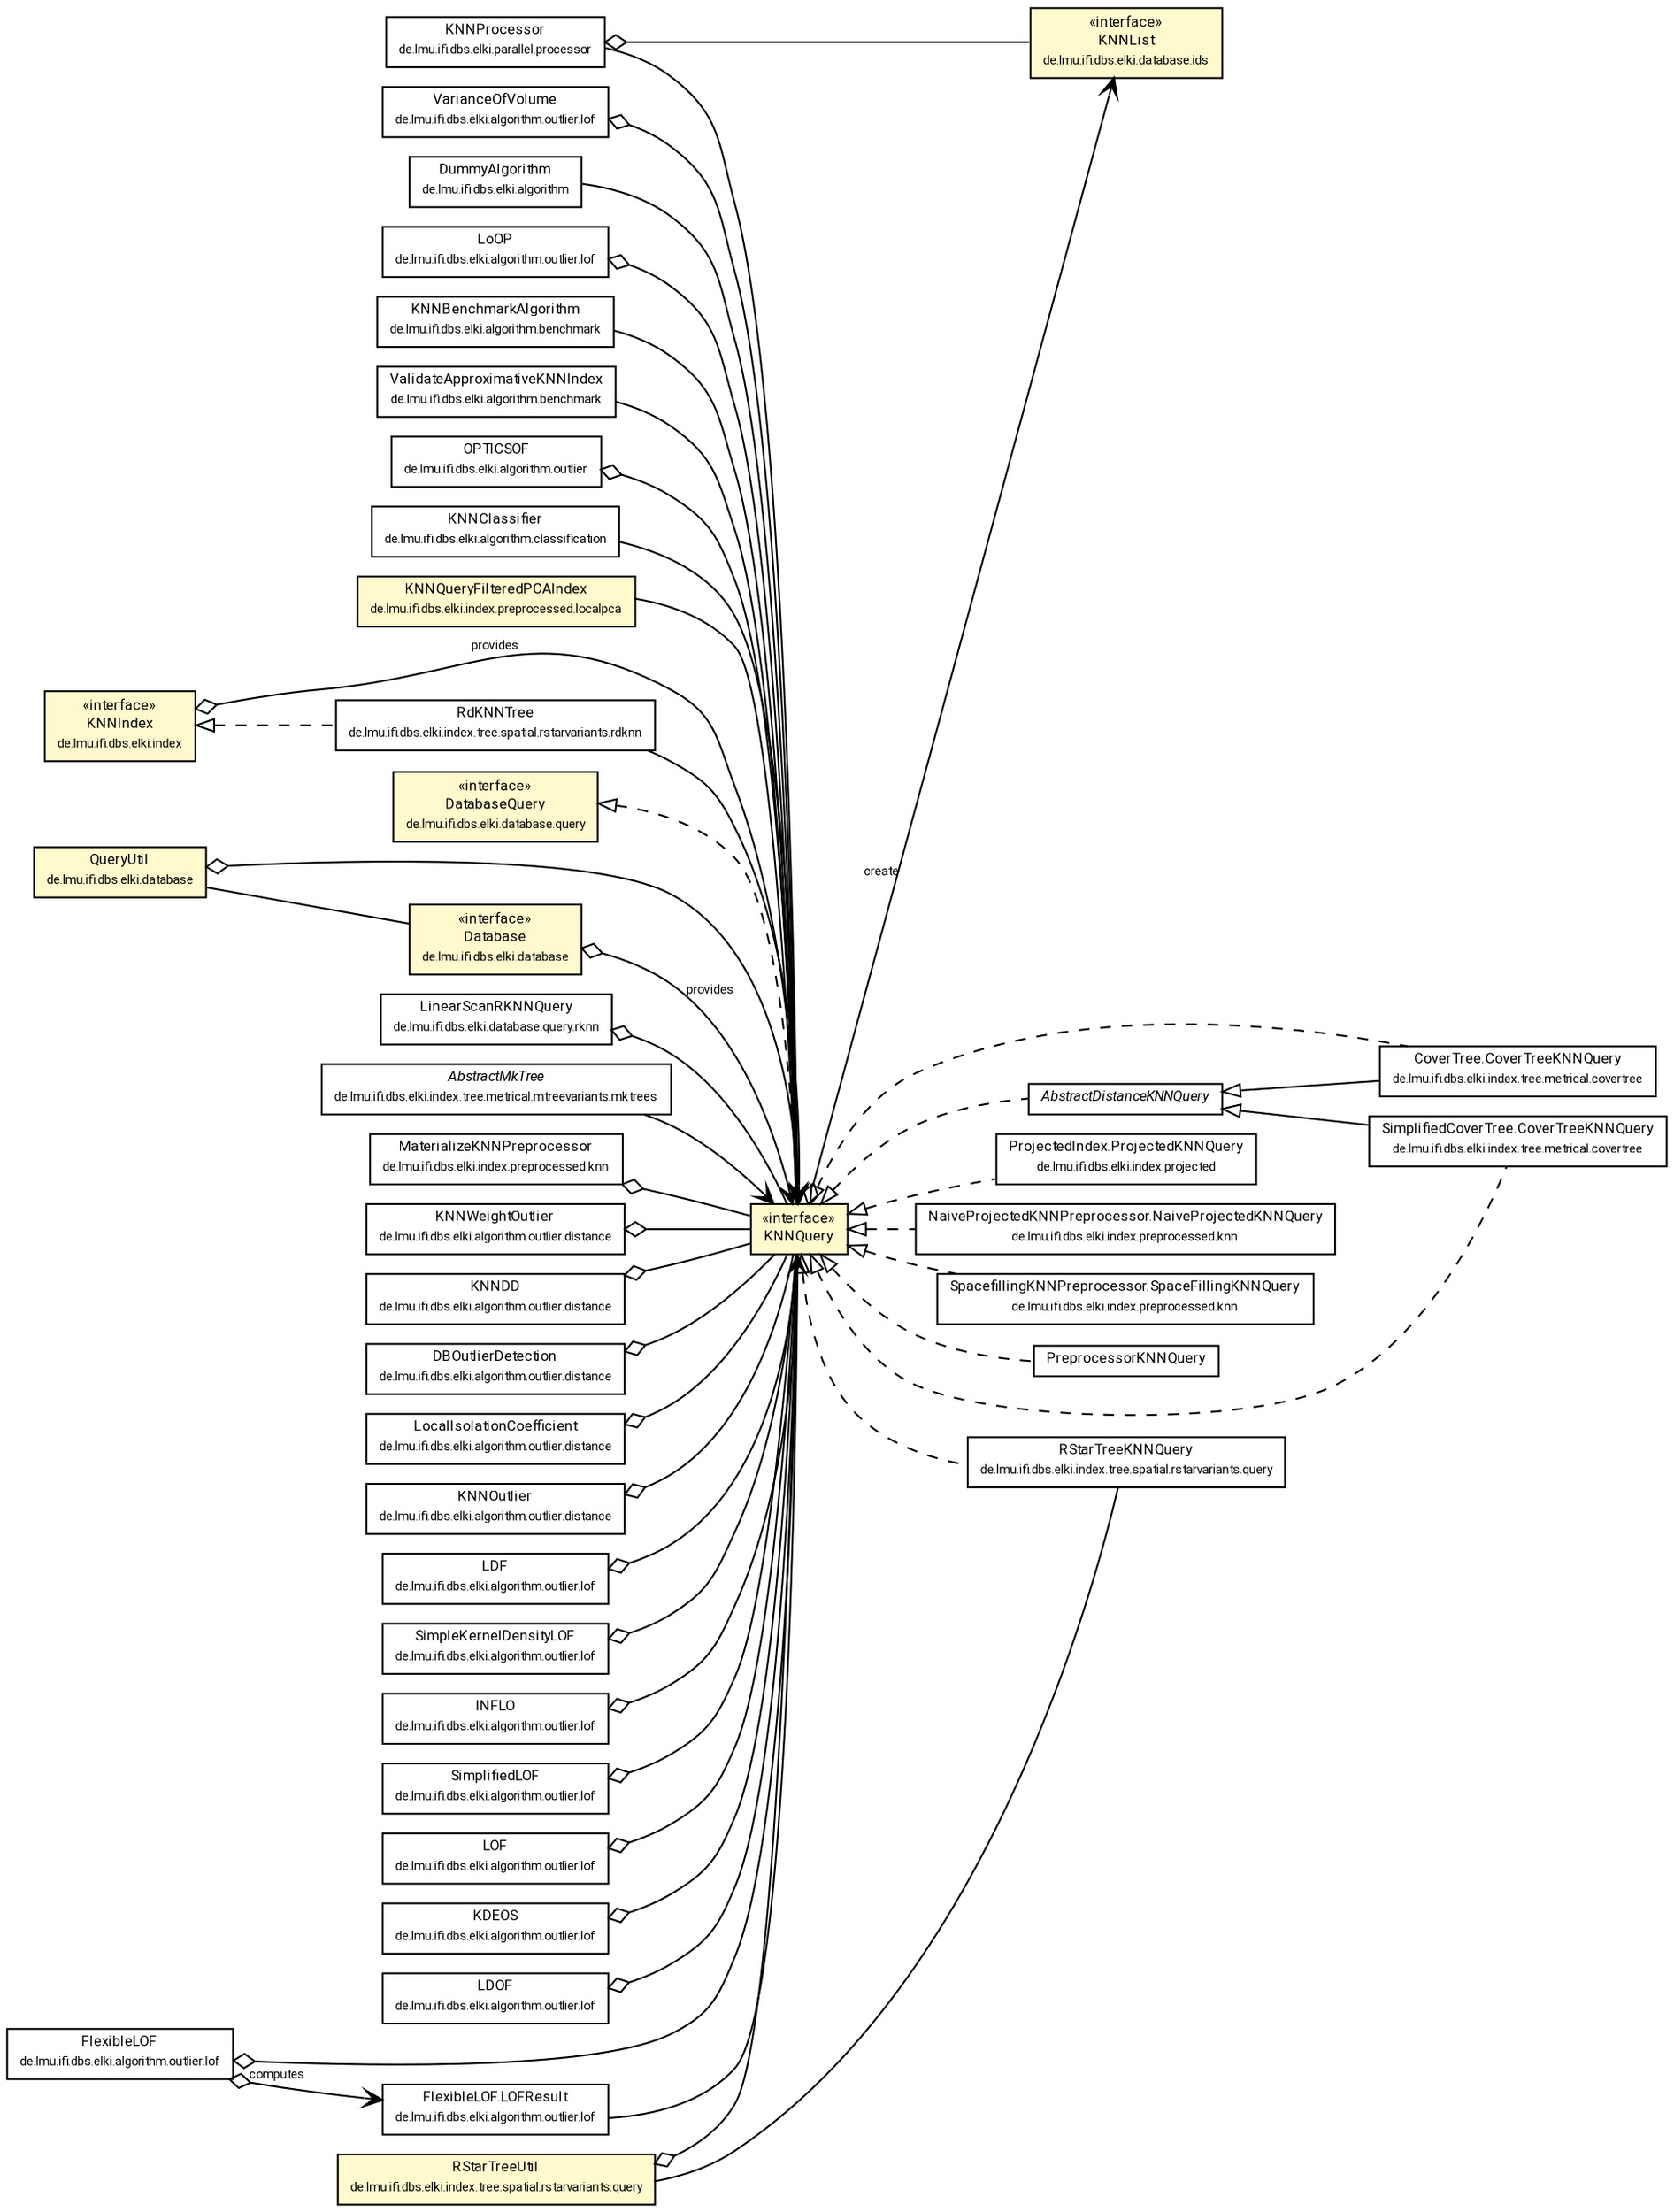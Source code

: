 #!/usr/local/bin/dot
#
# Class diagram 
# Generated by UMLGraph version R5_7_2-60-g0e99a6 (http://www.spinellis.gr/umlgraph/)
#

digraph G {
	graph [fontnames="svg"]
	edge [fontname="Roboto",fontsize=7,labelfontname="Roboto",labelfontsize=7,color="black"];
	node [fontname="Roboto",fontcolor="black",fontsize=8,shape=plaintext,margin=0,width=0,height=0];
	nodesep=0.15;
	ranksep=0.25;
	rankdir=LR;
	// de.lmu.ifi.dbs.elki.algorithm.DummyAlgorithm<O extends de.lmu.ifi.dbs.elki.data.NumberVector>
	c5908030 [label=<<table title="de.lmu.ifi.dbs.elki.algorithm.DummyAlgorithm" border="0" cellborder="1" cellspacing="0" cellpadding="2" href="../../../algorithm/DummyAlgorithm.html" target="_parent">
		<tr><td><table border="0" cellspacing="0" cellpadding="1">
		<tr><td align="center" balign="center"> <font face="Roboto">DummyAlgorithm</font> </td></tr>
		<tr><td align="center" balign="center"> <font face="Roboto" point-size="7.0">de.lmu.ifi.dbs.elki.algorithm</font> </td></tr>
		</table></td></tr>
		</table>>, URL="../../../algorithm/DummyAlgorithm.html"];
	// de.lmu.ifi.dbs.elki.algorithm.benchmark.KNNBenchmarkAlgorithm<O>
	c5908033 [label=<<table title="de.lmu.ifi.dbs.elki.algorithm.benchmark.KNNBenchmarkAlgorithm" border="0" cellborder="1" cellspacing="0" cellpadding="2" href="../../../algorithm/benchmark/KNNBenchmarkAlgorithm.html" target="_parent">
		<tr><td><table border="0" cellspacing="0" cellpadding="1">
		<tr><td align="center" balign="center"> <font face="Roboto">KNNBenchmarkAlgorithm</font> </td></tr>
		<tr><td align="center" balign="center"> <font face="Roboto" point-size="7.0">de.lmu.ifi.dbs.elki.algorithm.benchmark</font> </td></tr>
		</table></td></tr>
		</table>>, URL="../../../algorithm/benchmark/KNNBenchmarkAlgorithm.html"];
	// de.lmu.ifi.dbs.elki.algorithm.benchmark.ValidateApproximativeKNNIndex<O>
	c5908035 [label=<<table title="de.lmu.ifi.dbs.elki.algorithm.benchmark.ValidateApproximativeKNNIndex" border="0" cellborder="1" cellspacing="0" cellpadding="2" href="../../../algorithm/benchmark/ValidateApproximativeKNNIndex.html" target="_parent">
		<tr><td><table border="0" cellspacing="0" cellpadding="1">
		<tr><td align="center" balign="center"> <font face="Roboto">ValidateApproximativeKNNIndex</font> </td></tr>
		<tr><td align="center" balign="center"> <font face="Roboto" point-size="7.0">de.lmu.ifi.dbs.elki.algorithm.benchmark</font> </td></tr>
		</table></td></tr>
		</table>>, URL="../../../algorithm/benchmark/ValidateApproximativeKNNIndex.html"];
	// de.lmu.ifi.dbs.elki.algorithm.outlier.OPTICSOF<O>
	c5908052 [label=<<table title="de.lmu.ifi.dbs.elki.algorithm.outlier.OPTICSOF" border="0" cellborder="1" cellspacing="0" cellpadding="2" href="../../../algorithm/outlier/OPTICSOF.html" target="_parent">
		<tr><td><table border="0" cellspacing="0" cellpadding="1">
		<tr><td align="center" balign="center"> <font face="Roboto">OPTICSOF</font> </td></tr>
		<tr><td align="center" balign="center"> <font face="Roboto" point-size="7.0">de.lmu.ifi.dbs.elki.algorithm.outlier</font> </td></tr>
		</table></td></tr>
		</table>>, URL="../../../algorithm/outlier/OPTICSOF.html"];
	// de.lmu.ifi.dbs.elki.algorithm.classification.KNNClassifier<O>
	c5908409 [label=<<table title="de.lmu.ifi.dbs.elki.algorithm.classification.KNNClassifier" border="0" cellborder="1" cellspacing="0" cellpadding="2" href="../../../algorithm/classification/KNNClassifier.html" target="_parent">
		<tr><td><table border="0" cellspacing="0" cellpadding="1">
		<tr><td align="center" balign="center"> <font face="Roboto">KNNClassifier</font> </td></tr>
		<tr><td align="center" balign="center"> <font face="Roboto" point-size="7.0">de.lmu.ifi.dbs.elki.algorithm.classification</font> </td></tr>
		</table></td></tr>
		</table>>, URL="../../../algorithm/classification/KNNClassifier.html"];
	// de.lmu.ifi.dbs.elki.index.preprocessed.localpca.KNNQueryFilteredPCAIndex<NV extends de.lmu.ifi.dbs.elki.data.NumberVector>
	c5908418 [label=<<table title="de.lmu.ifi.dbs.elki.index.preprocessed.localpca.KNNQueryFilteredPCAIndex" border="0" cellborder="1" cellspacing="0" cellpadding="2" bgcolor="LemonChiffon" href="../../../index/preprocessed/localpca/KNNQueryFilteredPCAIndex.html" target="_parent">
		<tr><td><table border="0" cellspacing="0" cellpadding="1">
		<tr><td align="center" balign="center"> <font face="Roboto">KNNQueryFilteredPCAIndex</font> </td></tr>
		<tr><td align="center" balign="center"> <font face="Roboto" point-size="7.0">de.lmu.ifi.dbs.elki.index.preprocessed.localpca</font> </td></tr>
		</table></td></tr>
		</table>>, URL="../../../index/preprocessed/localpca/KNNQueryFilteredPCAIndex.html"];
	// de.lmu.ifi.dbs.elki.index.KNNIndex<O>
	c5909009 [label=<<table title="de.lmu.ifi.dbs.elki.index.KNNIndex" border="0" cellborder="1" cellspacing="0" cellpadding="2" bgcolor="LemonChiffon" href="../../../index/KNNIndex.html" target="_parent">
		<tr><td><table border="0" cellspacing="0" cellpadding="1">
		<tr><td align="center" balign="center"> &#171;interface&#187; </td></tr>
		<tr><td align="center" balign="center"> <font face="Roboto">KNNIndex</font> </td></tr>
		<tr><td align="center" balign="center"> <font face="Roboto" point-size="7.0">de.lmu.ifi.dbs.elki.index</font> </td></tr>
		</table></td></tr>
		</table>>, URL="../../../index/KNNIndex.html"];
	// de.lmu.ifi.dbs.elki.database.query.knn.KNNQuery<O>
	c5909038 [label=<<table title="de.lmu.ifi.dbs.elki.database.query.knn.KNNQuery" border="0" cellborder="1" cellspacing="0" cellpadding="2" bgcolor="lemonChiffon" href="KNNQuery.html" target="_parent">
		<tr><td><table border="0" cellspacing="0" cellpadding="1">
		<tr><td align="center" balign="center"> &#171;interface&#187; </td></tr>
		<tr><td align="center" balign="center"> <font face="Roboto">KNNQuery</font> </td></tr>
		</table></td></tr>
		</table>>, URL="KNNQuery.html"];
	// de.lmu.ifi.dbs.elki.database.query.DatabaseQuery
	c5909039 [label=<<table title="de.lmu.ifi.dbs.elki.database.query.DatabaseQuery" border="0" cellborder="1" cellspacing="0" cellpadding="2" bgcolor="LemonChiffon" href="../DatabaseQuery.html" target="_parent">
		<tr><td><table border="0" cellspacing="0" cellpadding="1">
		<tr><td align="center" balign="center"> &#171;interface&#187; </td></tr>
		<tr><td align="center" balign="center"> <font face="Roboto">DatabaseQuery</font> </td></tr>
		<tr><td align="center" balign="center"> <font face="Roboto" point-size="7.0">de.lmu.ifi.dbs.elki.database.query</font> </td></tr>
		</table></td></tr>
		</table>>, URL="../DatabaseQuery.html"];
	// de.lmu.ifi.dbs.elki.database.Database
	c5909053 [label=<<table title="de.lmu.ifi.dbs.elki.database.Database" border="0" cellborder="1" cellspacing="0" cellpadding="2" bgcolor="LemonChiffon" href="../../Database.html" target="_parent">
		<tr><td><table border="0" cellspacing="0" cellpadding="1">
		<tr><td align="center" balign="center"> &#171;interface&#187; </td></tr>
		<tr><td align="center" balign="center"> <font face="Roboto">Database</font> </td></tr>
		<tr><td align="center" balign="center"> <font face="Roboto" point-size="7.0">de.lmu.ifi.dbs.elki.database</font> </td></tr>
		</table></td></tr>
		</table>>, URL="../../Database.html"];
	// de.lmu.ifi.dbs.elki.database.ids.KNNList
	c5909217 [label=<<table title="de.lmu.ifi.dbs.elki.database.ids.KNNList" border="0" cellborder="1" cellspacing="0" cellpadding="2" bgcolor="LemonChiffon" href="../../ids/KNNList.html" target="_parent">
		<tr><td><table border="0" cellspacing="0" cellpadding="1">
		<tr><td align="center" balign="center"> &#171;interface&#187; </td></tr>
		<tr><td align="center" balign="center"> <font face="Roboto">KNNList</font> </td></tr>
		<tr><td align="center" balign="center"> <font face="Roboto" point-size="7.0">de.lmu.ifi.dbs.elki.database.ids</font> </td></tr>
		</table></td></tr>
		</table>>, URL="../../ids/KNNList.html"];
	// de.lmu.ifi.dbs.elki.parallel.processor.KNNProcessor<O>
	c5909823 [label=<<table title="de.lmu.ifi.dbs.elki.parallel.processor.KNNProcessor" border="0" cellborder="1" cellspacing="0" cellpadding="2" href="../../../parallel/processor/KNNProcessor.html" target="_parent">
		<tr><td><table border="0" cellspacing="0" cellpadding="1">
		<tr><td align="center" balign="center"> <font face="Roboto">KNNProcessor</font> </td></tr>
		<tr><td align="center" balign="center"> <font face="Roboto" point-size="7.0">de.lmu.ifi.dbs.elki.parallel.processor</font> </td></tr>
		</table></td></tr>
		</table>>, URL="../../../parallel/processor/KNNProcessor.html"];
	// de.lmu.ifi.dbs.elki.database.query.knn.AbstractDistanceKNNQuery<O>
	c5910107 [label=<<table title="de.lmu.ifi.dbs.elki.database.query.knn.AbstractDistanceKNNQuery" border="0" cellborder="1" cellspacing="0" cellpadding="2" href="AbstractDistanceKNNQuery.html" target="_parent">
		<tr><td><table border="0" cellspacing="0" cellpadding="1">
		<tr><td align="center" balign="center"> <font face="Roboto"><i>AbstractDistanceKNNQuery</i></font> </td></tr>
		</table></td></tr>
		</table>>, URL="AbstractDistanceKNNQuery.html"];
	// de.lmu.ifi.dbs.elki.database.query.rknn.LinearScanRKNNQuery<O>
	c5910116 [label=<<table title="de.lmu.ifi.dbs.elki.database.query.rknn.LinearScanRKNNQuery" border="0" cellborder="1" cellspacing="0" cellpadding="2" href="../rknn/LinearScanRKNNQuery.html" target="_parent">
		<tr><td><table border="0" cellspacing="0" cellpadding="1">
		<tr><td align="center" balign="center"> <font face="Roboto">LinearScanRKNNQuery</font> </td></tr>
		<tr><td align="center" balign="center"> <font face="Roboto" point-size="7.0">de.lmu.ifi.dbs.elki.database.query.rknn</font> </td></tr>
		</table></td></tr>
		</table>>, URL="../rknn/LinearScanRKNNQuery.html"];
	// de.lmu.ifi.dbs.elki.database.QueryUtil
	c5910131 [label=<<table title="de.lmu.ifi.dbs.elki.database.QueryUtil" border="0" cellborder="1" cellspacing="0" cellpadding="2" bgcolor="LemonChiffon" href="../../QueryUtil.html" target="_parent">
		<tr><td><table border="0" cellspacing="0" cellpadding="1">
		<tr><td align="center" balign="center"> <font face="Roboto">QueryUtil</font> </td></tr>
		<tr><td align="center" balign="center"> <font face="Roboto" point-size="7.0">de.lmu.ifi.dbs.elki.database</font> </td></tr>
		</table></td></tr>
		</table>>, URL="../../QueryUtil.html"];
	// de.lmu.ifi.dbs.elki.index.projected.ProjectedIndex<O, I>.ProjectedKNNQuery
	c5910230 [label=<<table title="de.lmu.ifi.dbs.elki.index.projected.ProjectedIndex.ProjectedKNNQuery" border="0" cellborder="1" cellspacing="0" cellpadding="2" href="../../../index/projected/ProjectedIndex.ProjectedKNNQuery.html" target="_parent">
		<tr><td><table border="0" cellspacing="0" cellpadding="1">
		<tr><td align="center" balign="center"> <font face="Roboto">ProjectedIndex.ProjectedKNNQuery</font> </td></tr>
		<tr><td align="center" balign="center"> <font face="Roboto" point-size="7.0">de.lmu.ifi.dbs.elki.index.projected</font> </td></tr>
		</table></td></tr>
		</table>>, URL="../../../index/projected/ProjectedIndex.ProjectedKNNQuery.html"];
	// de.lmu.ifi.dbs.elki.index.tree.metrical.mtreevariants.mktrees.AbstractMkTree<O, N extends de.lmu.ifi.dbs.elki.index.tree.metrical.mtreevariants.AbstractMTreeNode<O, N, E>, E extends de.lmu.ifi.dbs.elki.index.tree.metrical.mtreevariants.MTreeEntry, S extends de.lmu.ifi.dbs.elki.index.tree.metrical.mtreevariants.MTreeSettings<O, N, E>>
	c5910308 [label=<<table title="de.lmu.ifi.dbs.elki.index.tree.metrical.mtreevariants.mktrees.AbstractMkTree" border="0" cellborder="1" cellspacing="0" cellpadding="2" href="../../../index/tree/metrical/mtreevariants/mktrees/AbstractMkTree.html" target="_parent">
		<tr><td><table border="0" cellspacing="0" cellpadding="1">
		<tr><td align="center" balign="center"> <font face="Roboto"><i>AbstractMkTree</i></font> </td></tr>
		<tr><td align="center" balign="center"> <font face="Roboto" point-size="7.0">de.lmu.ifi.dbs.elki.index.tree.metrical.mtreevariants.mktrees</font> </td></tr>
		</table></td></tr>
		</table>>, URL="../../../index/tree/metrical/mtreevariants/mktrees/AbstractMkTree.html"];
	// de.lmu.ifi.dbs.elki.index.preprocessed.knn.NaiveProjectedKNNPreprocessor<O extends de.lmu.ifi.dbs.elki.data.NumberVector>.NaiveProjectedKNNQuery
	c5910369 [label=<<table title="de.lmu.ifi.dbs.elki.index.preprocessed.knn.NaiveProjectedKNNPreprocessor.NaiveProjectedKNNQuery" border="0" cellborder="1" cellspacing="0" cellpadding="2" href="../../../index/preprocessed/knn/NaiveProjectedKNNPreprocessor.NaiveProjectedKNNQuery.html" target="_parent">
		<tr><td><table border="0" cellspacing="0" cellpadding="1">
		<tr><td align="center" balign="center"> <font face="Roboto">NaiveProjectedKNNPreprocessor.NaiveProjectedKNNQuery</font> </td></tr>
		<tr><td align="center" balign="center"> <font face="Roboto" point-size="7.0">de.lmu.ifi.dbs.elki.index.preprocessed.knn</font> </td></tr>
		</table></td></tr>
		</table>>, URL="../../../index/preprocessed/knn/NaiveProjectedKNNPreprocessor.NaiveProjectedKNNQuery.html"];
	// de.lmu.ifi.dbs.elki.index.preprocessed.knn.MaterializeKNNPreprocessor<O>
	c5910375 [label=<<table title="de.lmu.ifi.dbs.elki.index.preprocessed.knn.MaterializeKNNPreprocessor" border="0" cellborder="1" cellspacing="0" cellpadding="2" href="../../../index/preprocessed/knn/MaterializeKNNPreprocessor.html" target="_parent">
		<tr><td><table border="0" cellspacing="0" cellpadding="1">
		<tr><td align="center" balign="center"> <font face="Roboto">MaterializeKNNPreprocessor</font> </td></tr>
		<tr><td align="center" balign="center"> <font face="Roboto" point-size="7.0">de.lmu.ifi.dbs.elki.index.preprocessed.knn</font> </td></tr>
		</table></td></tr>
		</table>>, URL="../../../index/preprocessed/knn/MaterializeKNNPreprocessor.html"];
	// de.lmu.ifi.dbs.elki.index.preprocessed.knn.SpacefillingKNNPreprocessor<O extends de.lmu.ifi.dbs.elki.data.NumberVector>.SpaceFillingKNNQuery
	c5910388 [label=<<table title="de.lmu.ifi.dbs.elki.index.preprocessed.knn.SpacefillingKNNPreprocessor.SpaceFillingKNNQuery" border="0" cellborder="1" cellspacing="0" cellpadding="2" href="../../../index/preprocessed/knn/SpacefillingKNNPreprocessor.SpaceFillingKNNQuery.html" target="_parent">
		<tr><td><table border="0" cellspacing="0" cellpadding="1">
		<tr><td align="center" balign="center"> <font face="Roboto">SpacefillingKNNPreprocessor.SpaceFillingKNNQuery</font> </td></tr>
		<tr><td align="center" balign="center"> <font face="Roboto" point-size="7.0">de.lmu.ifi.dbs.elki.index.preprocessed.knn</font> </td></tr>
		</table></td></tr>
		</table>>, URL="../../../index/preprocessed/knn/SpacefillingKNNPreprocessor.SpaceFillingKNNQuery.html"];
	// de.lmu.ifi.dbs.elki.database.query.knn.PreprocessorKNNQuery<O>
	c5910411 [label=<<table title="de.lmu.ifi.dbs.elki.database.query.knn.PreprocessorKNNQuery" border="0" cellborder="1" cellspacing="0" cellpadding="2" href="PreprocessorKNNQuery.html" target="_parent">
		<tr><td><table border="0" cellspacing="0" cellpadding="1">
		<tr><td align="center" balign="center"> <font face="Roboto">PreprocessorKNNQuery</font> </td></tr>
		</table></td></tr>
		</table>>, URL="PreprocessorKNNQuery.html"];
	// de.lmu.ifi.dbs.elki.index.tree.spatial.rstarvariants.query.RStarTreeUtil
	c5910421 [label=<<table title="de.lmu.ifi.dbs.elki.index.tree.spatial.rstarvariants.query.RStarTreeUtil" border="0" cellborder="1" cellspacing="0" cellpadding="2" bgcolor="LemonChiffon" href="../../../index/tree/spatial/rstarvariants/query/RStarTreeUtil.html" target="_parent">
		<tr><td><table border="0" cellspacing="0" cellpadding="1">
		<tr><td align="center" balign="center"> <font face="Roboto">RStarTreeUtil</font> </td></tr>
		<tr><td align="center" balign="center"> <font face="Roboto" point-size="7.0">de.lmu.ifi.dbs.elki.index.tree.spatial.rstarvariants.query</font> </td></tr>
		</table></td></tr>
		</table>>, URL="../../../index/tree/spatial/rstarvariants/query/RStarTreeUtil.html"];
	// de.lmu.ifi.dbs.elki.index.tree.spatial.rstarvariants.query.RStarTreeKNNQuery<O extends de.lmu.ifi.dbs.elki.data.spatial.SpatialComparable>
	c5910422 [label=<<table title="de.lmu.ifi.dbs.elki.index.tree.spatial.rstarvariants.query.RStarTreeKNNQuery" border="0" cellborder="1" cellspacing="0" cellpadding="2" href="../../../index/tree/spatial/rstarvariants/query/RStarTreeKNNQuery.html" target="_parent">
		<tr><td><table border="0" cellspacing="0" cellpadding="1">
		<tr><td align="center" balign="center"> <font face="Roboto">RStarTreeKNNQuery</font> </td></tr>
		<tr><td align="center" balign="center"> <font face="Roboto" point-size="7.0">de.lmu.ifi.dbs.elki.index.tree.spatial.rstarvariants.query</font> </td></tr>
		</table></td></tr>
		</table>>, URL="../../../index/tree/spatial/rstarvariants/query/RStarTreeKNNQuery.html"];
	// de.lmu.ifi.dbs.elki.index.tree.spatial.rstarvariants.rdknn.RdKNNTree<O extends de.lmu.ifi.dbs.elki.data.NumberVector>
	c5910443 [label=<<table title="de.lmu.ifi.dbs.elki.index.tree.spatial.rstarvariants.rdknn.RdKNNTree" border="0" cellborder="1" cellspacing="0" cellpadding="2" href="../../../index/tree/spatial/rstarvariants/rdknn/RdKNNTree.html" target="_parent">
		<tr><td><table border="0" cellspacing="0" cellpadding="1">
		<tr><td align="center" balign="center"> <font face="Roboto">RdKNNTree</font> </td></tr>
		<tr><td align="center" balign="center"> <font face="Roboto" point-size="7.0">de.lmu.ifi.dbs.elki.index.tree.spatial.rstarvariants.rdknn</font> </td></tr>
		</table></td></tr>
		</table>>, URL="../../../index/tree/spatial/rstarvariants/rdknn/RdKNNTree.html"];
	// de.lmu.ifi.dbs.elki.index.tree.metrical.covertree.CoverTree<O>.CoverTreeKNNQuery
	c5910545 [label=<<table title="de.lmu.ifi.dbs.elki.index.tree.metrical.covertree.CoverTree.CoverTreeKNNQuery" border="0" cellborder="1" cellspacing="0" cellpadding="2" href="../../../index/tree/metrical/covertree/CoverTree.CoverTreeKNNQuery.html" target="_parent">
		<tr><td><table border="0" cellspacing="0" cellpadding="1">
		<tr><td align="center" balign="center"> <font face="Roboto">CoverTree.CoverTreeKNNQuery</font> </td></tr>
		<tr><td align="center" balign="center"> <font face="Roboto" point-size="7.0">de.lmu.ifi.dbs.elki.index.tree.metrical.covertree</font> </td></tr>
		</table></td></tr>
		</table>>, URL="../../../index/tree/metrical/covertree/CoverTree.CoverTreeKNNQuery.html"];
	// de.lmu.ifi.dbs.elki.index.tree.metrical.covertree.SimplifiedCoverTree<O>.CoverTreeKNNQuery
	c5910551 [label=<<table title="de.lmu.ifi.dbs.elki.index.tree.metrical.covertree.SimplifiedCoverTree.CoverTreeKNNQuery" border="0" cellborder="1" cellspacing="0" cellpadding="2" href="../../../index/tree/metrical/covertree/SimplifiedCoverTree.CoverTreeKNNQuery.html" target="_parent">
		<tr><td><table border="0" cellspacing="0" cellpadding="1">
		<tr><td align="center" balign="center"> <font face="Roboto">SimplifiedCoverTree.CoverTreeKNNQuery</font> </td></tr>
		<tr><td align="center" balign="center"> <font face="Roboto" point-size="7.0">de.lmu.ifi.dbs.elki.index.tree.metrical.covertree</font> </td></tr>
		</table></td></tr>
		</table>>, URL="../../../index/tree/metrical/covertree/SimplifiedCoverTree.CoverTreeKNNQuery.html"];
	// de.lmu.ifi.dbs.elki.algorithm.outlier.distance.KNNWeightOutlier<O>
	c5910892 [label=<<table title="de.lmu.ifi.dbs.elki.algorithm.outlier.distance.KNNWeightOutlier" border="0" cellborder="1" cellspacing="0" cellpadding="2" href="../../../algorithm/outlier/distance/KNNWeightOutlier.html" target="_parent">
		<tr><td><table border="0" cellspacing="0" cellpadding="1">
		<tr><td align="center" balign="center"> <font face="Roboto">KNNWeightOutlier</font> </td></tr>
		<tr><td align="center" balign="center"> <font face="Roboto" point-size="7.0">de.lmu.ifi.dbs.elki.algorithm.outlier.distance</font> </td></tr>
		</table></td></tr>
		</table>>, URL="../../../algorithm/outlier/distance/KNNWeightOutlier.html"];
	// de.lmu.ifi.dbs.elki.algorithm.outlier.distance.KNNDD<O>
	c5910906 [label=<<table title="de.lmu.ifi.dbs.elki.algorithm.outlier.distance.KNNDD" border="0" cellborder="1" cellspacing="0" cellpadding="2" href="../../../algorithm/outlier/distance/KNNDD.html" target="_parent">
		<tr><td><table border="0" cellspacing="0" cellpadding="1">
		<tr><td align="center" balign="center"> <font face="Roboto">KNNDD</font> </td></tr>
		<tr><td align="center" balign="center"> <font face="Roboto" point-size="7.0">de.lmu.ifi.dbs.elki.algorithm.outlier.distance</font> </td></tr>
		</table></td></tr>
		</table>>, URL="../../../algorithm/outlier/distance/KNNDD.html"];
	// de.lmu.ifi.dbs.elki.algorithm.outlier.distance.DBOutlierDetection<O>
	c5910908 [label=<<table title="de.lmu.ifi.dbs.elki.algorithm.outlier.distance.DBOutlierDetection" border="0" cellborder="1" cellspacing="0" cellpadding="2" href="../../../algorithm/outlier/distance/DBOutlierDetection.html" target="_parent">
		<tr><td><table border="0" cellspacing="0" cellpadding="1">
		<tr><td align="center" balign="center"> <font face="Roboto">DBOutlierDetection</font> </td></tr>
		<tr><td align="center" balign="center"> <font face="Roboto" point-size="7.0">de.lmu.ifi.dbs.elki.algorithm.outlier.distance</font> </td></tr>
		</table></td></tr>
		</table>>, URL="../../../algorithm/outlier/distance/DBOutlierDetection.html"];
	// de.lmu.ifi.dbs.elki.algorithm.outlier.distance.LocalIsolationCoefficient<O>
	c5910910 [label=<<table title="de.lmu.ifi.dbs.elki.algorithm.outlier.distance.LocalIsolationCoefficient" border="0" cellborder="1" cellspacing="0" cellpadding="2" href="../../../algorithm/outlier/distance/LocalIsolationCoefficient.html" target="_parent">
		<tr><td><table border="0" cellspacing="0" cellpadding="1">
		<tr><td align="center" balign="center"> <font face="Roboto">LocalIsolationCoefficient</font> </td></tr>
		<tr><td align="center" balign="center"> <font face="Roboto" point-size="7.0">de.lmu.ifi.dbs.elki.algorithm.outlier.distance</font> </td></tr>
		</table></td></tr>
		</table>>, URL="../../../algorithm/outlier/distance/LocalIsolationCoefficient.html"];
	// de.lmu.ifi.dbs.elki.algorithm.outlier.distance.KNNOutlier<O>
	c5910916 [label=<<table title="de.lmu.ifi.dbs.elki.algorithm.outlier.distance.KNNOutlier" border="0" cellborder="1" cellspacing="0" cellpadding="2" href="../../../algorithm/outlier/distance/KNNOutlier.html" target="_parent">
		<tr><td><table border="0" cellspacing="0" cellpadding="1">
		<tr><td align="center" balign="center"> <font face="Roboto">KNNOutlier</font> </td></tr>
		<tr><td align="center" balign="center"> <font face="Roboto" point-size="7.0">de.lmu.ifi.dbs.elki.algorithm.outlier.distance</font> </td></tr>
		</table></td></tr>
		</table>>, URL="../../../algorithm/outlier/distance/KNNOutlier.html"];
	// de.lmu.ifi.dbs.elki.algorithm.outlier.lof.LDF<O extends de.lmu.ifi.dbs.elki.data.NumberVector>
	c5910954 [label=<<table title="de.lmu.ifi.dbs.elki.algorithm.outlier.lof.LDF" border="0" cellborder="1" cellspacing="0" cellpadding="2" href="../../../algorithm/outlier/lof/LDF.html" target="_parent">
		<tr><td><table border="0" cellspacing="0" cellpadding="1">
		<tr><td align="center" balign="center"> <font face="Roboto">LDF</font> </td></tr>
		<tr><td align="center" balign="center"> <font face="Roboto" point-size="7.0">de.lmu.ifi.dbs.elki.algorithm.outlier.lof</font> </td></tr>
		</table></td></tr>
		</table>>, URL="../../../algorithm/outlier/lof/LDF.html"];
	// de.lmu.ifi.dbs.elki.algorithm.outlier.lof.SimpleKernelDensityLOF<O extends de.lmu.ifi.dbs.elki.data.NumberVector>
	c5910956 [label=<<table title="de.lmu.ifi.dbs.elki.algorithm.outlier.lof.SimpleKernelDensityLOF" border="0" cellborder="1" cellspacing="0" cellpadding="2" href="../../../algorithm/outlier/lof/SimpleKernelDensityLOF.html" target="_parent">
		<tr><td><table border="0" cellspacing="0" cellpadding="1">
		<tr><td align="center" balign="center"> <font face="Roboto">SimpleKernelDensityLOF</font> </td></tr>
		<tr><td align="center" balign="center"> <font face="Roboto" point-size="7.0">de.lmu.ifi.dbs.elki.algorithm.outlier.lof</font> </td></tr>
		</table></td></tr>
		</table>>, URL="../../../algorithm/outlier/lof/SimpleKernelDensityLOF.html"];
	// de.lmu.ifi.dbs.elki.algorithm.outlier.lof.INFLO<O>
	c5910958 [label=<<table title="de.lmu.ifi.dbs.elki.algorithm.outlier.lof.INFLO" border="0" cellborder="1" cellspacing="0" cellpadding="2" href="../../../algorithm/outlier/lof/INFLO.html" target="_parent">
		<tr><td><table border="0" cellspacing="0" cellpadding="1">
		<tr><td align="center" balign="center"> <font face="Roboto">INFLO</font> </td></tr>
		<tr><td align="center" balign="center"> <font face="Roboto" point-size="7.0">de.lmu.ifi.dbs.elki.algorithm.outlier.lof</font> </td></tr>
		</table></td></tr>
		</table>>, URL="../../../algorithm/outlier/lof/INFLO.html"];
	// de.lmu.ifi.dbs.elki.algorithm.outlier.lof.SimplifiedLOF<O>
	c5910973 [label=<<table title="de.lmu.ifi.dbs.elki.algorithm.outlier.lof.SimplifiedLOF" border="0" cellborder="1" cellspacing="0" cellpadding="2" href="../../../algorithm/outlier/lof/SimplifiedLOF.html" target="_parent">
		<tr><td><table border="0" cellspacing="0" cellpadding="1">
		<tr><td align="center" balign="center"> <font face="Roboto">SimplifiedLOF</font> </td></tr>
		<tr><td align="center" balign="center"> <font face="Roboto" point-size="7.0">de.lmu.ifi.dbs.elki.algorithm.outlier.lof</font> </td></tr>
		</table></td></tr>
		</table>>, URL="../../../algorithm/outlier/lof/SimplifiedLOF.html"];
	// de.lmu.ifi.dbs.elki.algorithm.outlier.lof.LOF<O>
	c5910975 [label=<<table title="de.lmu.ifi.dbs.elki.algorithm.outlier.lof.LOF" border="0" cellborder="1" cellspacing="0" cellpadding="2" href="../../../algorithm/outlier/lof/LOF.html" target="_parent">
		<tr><td><table border="0" cellspacing="0" cellpadding="1">
		<tr><td align="center" balign="center"> <font face="Roboto">LOF</font> </td></tr>
		<tr><td align="center" balign="center"> <font face="Roboto" point-size="7.0">de.lmu.ifi.dbs.elki.algorithm.outlier.lof</font> </td></tr>
		</table></td></tr>
		</table>>, URL="../../../algorithm/outlier/lof/LOF.html"];
	// de.lmu.ifi.dbs.elki.algorithm.outlier.lof.KDEOS<O>
	c5910977 [label=<<table title="de.lmu.ifi.dbs.elki.algorithm.outlier.lof.KDEOS" border="0" cellborder="1" cellspacing="0" cellpadding="2" href="../../../algorithm/outlier/lof/KDEOS.html" target="_parent">
		<tr><td><table border="0" cellspacing="0" cellpadding="1">
		<tr><td align="center" balign="center"> <font face="Roboto">KDEOS</font> </td></tr>
		<tr><td align="center" balign="center"> <font face="Roboto" point-size="7.0">de.lmu.ifi.dbs.elki.algorithm.outlier.lof</font> </td></tr>
		</table></td></tr>
		</table>>, URL="../../../algorithm/outlier/lof/KDEOS.html"];
	// de.lmu.ifi.dbs.elki.algorithm.outlier.lof.LDOF<O>
	c5910981 [label=<<table title="de.lmu.ifi.dbs.elki.algorithm.outlier.lof.LDOF" border="0" cellborder="1" cellspacing="0" cellpadding="2" href="../../../algorithm/outlier/lof/LDOF.html" target="_parent">
		<tr><td><table border="0" cellspacing="0" cellpadding="1">
		<tr><td align="center" balign="center"> <font face="Roboto">LDOF</font> </td></tr>
		<tr><td align="center" balign="center"> <font face="Roboto" point-size="7.0">de.lmu.ifi.dbs.elki.algorithm.outlier.lof</font> </td></tr>
		</table></td></tr>
		</table>>, URL="../../../algorithm/outlier/lof/LDOF.html"];
	// de.lmu.ifi.dbs.elki.algorithm.outlier.lof.FlexibleLOF<O>
	c5910983 [label=<<table title="de.lmu.ifi.dbs.elki.algorithm.outlier.lof.FlexibleLOF" border="0" cellborder="1" cellspacing="0" cellpadding="2" href="../../../algorithm/outlier/lof/FlexibleLOF.html" target="_parent">
		<tr><td><table border="0" cellspacing="0" cellpadding="1">
		<tr><td align="center" balign="center"> <font face="Roboto">FlexibleLOF</font> </td></tr>
		<tr><td align="center" balign="center"> <font face="Roboto" point-size="7.0">de.lmu.ifi.dbs.elki.algorithm.outlier.lof</font> </td></tr>
		</table></td></tr>
		</table>>, URL="../../../algorithm/outlier/lof/FlexibleLOF.html"];
	// de.lmu.ifi.dbs.elki.algorithm.outlier.lof.FlexibleLOF.LOFResult<O>
	c5910984 [label=<<table title="de.lmu.ifi.dbs.elki.algorithm.outlier.lof.FlexibleLOF.LOFResult" border="0" cellborder="1" cellspacing="0" cellpadding="2" href="../../../algorithm/outlier/lof/FlexibleLOF.LOFResult.html" target="_parent">
		<tr><td><table border="0" cellspacing="0" cellpadding="1">
		<tr><td align="center" balign="center"> <font face="Roboto">FlexibleLOF.LOFResult</font> </td></tr>
		<tr><td align="center" balign="center"> <font face="Roboto" point-size="7.0">de.lmu.ifi.dbs.elki.algorithm.outlier.lof</font> </td></tr>
		</table></td></tr>
		</table>>, URL="../../../algorithm/outlier/lof/FlexibleLOF.LOFResult.html"];
	// de.lmu.ifi.dbs.elki.algorithm.outlier.lof.VarianceOfVolume<O extends de.lmu.ifi.dbs.elki.data.spatial.SpatialComparable>
	c5910986 [label=<<table title="de.lmu.ifi.dbs.elki.algorithm.outlier.lof.VarianceOfVolume" border="0" cellborder="1" cellspacing="0" cellpadding="2" href="../../../algorithm/outlier/lof/VarianceOfVolume.html" target="_parent">
		<tr><td><table border="0" cellspacing="0" cellpadding="1">
		<tr><td align="center" balign="center"> <font face="Roboto">VarianceOfVolume</font> </td></tr>
		<tr><td align="center" balign="center"> <font face="Roboto" point-size="7.0">de.lmu.ifi.dbs.elki.algorithm.outlier.lof</font> </td></tr>
		</table></td></tr>
		</table>>, URL="../../../algorithm/outlier/lof/VarianceOfVolume.html"];
	// de.lmu.ifi.dbs.elki.algorithm.outlier.lof.LoOP<O>
	c5910988 [label=<<table title="de.lmu.ifi.dbs.elki.algorithm.outlier.lof.LoOP" border="0" cellborder="1" cellspacing="0" cellpadding="2" href="../../../algorithm/outlier/lof/LoOP.html" target="_parent">
		<tr><td><table border="0" cellspacing="0" cellpadding="1">
		<tr><td align="center" balign="center"> <font face="Roboto">LoOP</font> </td></tr>
		<tr><td align="center" balign="center"> <font face="Roboto" point-size="7.0">de.lmu.ifi.dbs.elki.algorithm.outlier.lof</font> </td></tr>
		</table></td></tr>
		</table>>, URL="../../../algorithm/outlier/lof/LoOP.html"];
	// de.lmu.ifi.dbs.elki.algorithm.DummyAlgorithm<O extends de.lmu.ifi.dbs.elki.data.NumberVector> assoc de.lmu.ifi.dbs.elki.database.query.knn.KNNQuery<O>
	c5908030 -> c5909038 [arrowhead=none,weight=2];
	// de.lmu.ifi.dbs.elki.algorithm.benchmark.KNNBenchmarkAlgorithm<O> assoc de.lmu.ifi.dbs.elki.database.query.knn.KNNQuery<O>
	c5908033 -> c5909038 [arrowhead=none,weight=2];
	// de.lmu.ifi.dbs.elki.algorithm.benchmark.ValidateApproximativeKNNIndex<O> assoc de.lmu.ifi.dbs.elki.database.query.knn.KNNQuery<O>
	c5908035 -> c5909038 [arrowhead=none,weight=2];
	// de.lmu.ifi.dbs.elki.algorithm.outlier.OPTICSOF<O> has de.lmu.ifi.dbs.elki.database.query.knn.KNNQuery<O>
	c5908052 -> c5909038 [arrowhead=none,arrowtail=ediamond,dir=back,weight=4];
	// de.lmu.ifi.dbs.elki.index.preprocessed.localpca.KNNQueryFilteredPCAIndex<NV extends de.lmu.ifi.dbs.elki.data.NumberVector> assoc de.lmu.ifi.dbs.elki.database.query.knn.KNNQuery<O>
	c5908418 -> c5909038 [arrowhead=none,weight=2];
	// de.lmu.ifi.dbs.elki.index.KNNIndex<O> navhas de.lmu.ifi.dbs.elki.database.query.knn.KNNQuery<O>
	c5909009 -> c5909038 [arrowhead=open,arrowtail=ediamond,dir=both,weight=3,label="provides"];
	// de.lmu.ifi.dbs.elki.database.query.knn.KNNQuery<O> implements de.lmu.ifi.dbs.elki.database.query.DatabaseQuery
	c5909039 -> c5909038 [arrowtail=empty,style=dashed,dir=back,weight=9];
	// de.lmu.ifi.dbs.elki.database.query.knn.KNNQuery<O> navhas de.lmu.ifi.dbs.elki.database.ids.KNNList
	c5909038 -> c5909217 [arrowhead=open,arrowtail=ediamond,dir=both,weight=3,label="create"];
	// de.lmu.ifi.dbs.elki.database.Database navhas de.lmu.ifi.dbs.elki.database.query.knn.KNNQuery<O>
	c5909053 -> c5909038 [arrowhead=open,arrowtail=ediamond,dir=both,weight=3,label="provides"];
	// de.lmu.ifi.dbs.elki.parallel.processor.KNNProcessor<O> has de.lmu.ifi.dbs.elki.database.ids.KNNList
	c5909823 -> c5909217 [arrowhead=none,arrowtail=ediamond,dir=back,weight=4];
	// de.lmu.ifi.dbs.elki.parallel.processor.KNNProcessor<O> assoc de.lmu.ifi.dbs.elki.database.query.knn.KNNQuery<O>
	c5909823 -> c5909038 [arrowhead=none,weight=2];
	// de.lmu.ifi.dbs.elki.database.query.knn.AbstractDistanceKNNQuery<O> implements de.lmu.ifi.dbs.elki.database.query.knn.KNNQuery<O>
	c5909038 -> c5910107 [arrowtail=empty,style=dashed,dir=back,weight=9];
	// de.lmu.ifi.dbs.elki.database.query.rknn.LinearScanRKNNQuery<O> has de.lmu.ifi.dbs.elki.database.query.knn.KNNQuery<O>
	c5910116 -> c5909038 [arrowhead=none,arrowtail=ediamond,dir=back,weight=4];
	// de.lmu.ifi.dbs.elki.database.QueryUtil has de.lmu.ifi.dbs.elki.database.query.knn.KNNQuery<O>
	c5910131 -> c5909038 [arrowhead=none,arrowtail=ediamond,dir=back,weight=4];
	// de.lmu.ifi.dbs.elki.database.QueryUtil assoc de.lmu.ifi.dbs.elki.database.Database
	c5910131 -> c5909053 [arrowhead=none,weight=2];
	// de.lmu.ifi.dbs.elki.index.projected.ProjectedIndex<O, I>.ProjectedKNNQuery implements de.lmu.ifi.dbs.elki.database.query.knn.KNNQuery<O>
	c5909038 -> c5910230 [arrowtail=empty,style=dashed,dir=back,weight=9];
	// de.lmu.ifi.dbs.elki.index.preprocessed.knn.NaiveProjectedKNNPreprocessor<O extends de.lmu.ifi.dbs.elki.data.NumberVector>.NaiveProjectedKNNQuery implements de.lmu.ifi.dbs.elki.database.query.knn.KNNQuery<O>
	c5909038 -> c5910369 [arrowtail=empty,style=dashed,dir=back,weight=9];
	// de.lmu.ifi.dbs.elki.index.preprocessed.knn.MaterializeKNNPreprocessor<O> has de.lmu.ifi.dbs.elki.database.query.knn.KNNQuery<O>
	c5910375 -> c5909038 [arrowhead=none,arrowtail=ediamond,dir=back,weight=4];
	// de.lmu.ifi.dbs.elki.index.preprocessed.knn.SpacefillingKNNPreprocessor<O extends de.lmu.ifi.dbs.elki.data.NumberVector>.SpaceFillingKNNQuery implements de.lmu.ifi.dbs.elki.database.query.knn.KNNQuery<O>
	c5909038 -> c5910388 [arrowtail=empty,style=dashed,dir=back,weight=9];
	// de.lmu.ifi.dbs.elki.database.query.knn.PreprocessorKNNQuery<O> implements de.lmu.ifi.dbs.elki.database.query.knn.KNNQuery<O>
	c5909038 -> c5910411 [arrowtail=empty,style=dashed,dir=back,weight=9];
	// de.lmu.ifi.dbs.elki.index.tree.spatial.rstarvariants.query.RStarTreeUtil has de.lmu.ifi.dbs.elki.database.query.knn.KNNQuery<O>
	c5910421 -> c5909038 [arrowhead=none,arrowtail=ediamond,dir=back,weight=4];
	// de.lmu.ifi.dbs.elki.index.tree.spatial.rstarvariants.query.RStarTreeUtil assoc de.lmu.ifi.dbs.elki.index.tree.spatial.rstarvariants.query.RStarTreeKNNQuery<O extends de.lmu.ifi.dbs.elki.data.spatial.SpatialComparable>
	c5910421 -> c5910422 [arrowhead=none,weight=2];
	// de.lmu.ifi.dbs.elki.index.tree.spatial.rstarvariants.query.RStarTreeKNNQuery<O extends de.lmu.ifi.dbs.elki.data.spatial.SpatialComparable> implements de.lmu.ifi.dbs.elki.database.query.knn.KNNQuery<O>
	c5909038 -> c5910422 [arrowtail=empty,style=dashed,dir=back,weight=9];
	// de.lmu.ifi.dbs.elki.index.tree.spatial.rstarvariants.rdknn.RdKNNTree<O extends de.lmu.ifi.dbs.elki.data.NumberVector> implements de.lmu.ifi.dbs.elki.index.KNNIndex<O>
	c5909009 -> c5910443 [arrowtail=empty,style=dashed,dir=back,weight=9];
	// de.lmu.ifi.dbs.elki.index.tree.metrical.covertree.CoverTree<O>.CoverTreeKNNQuery extends de.lmu.ifi.dbs.elki.database.query.knn.AbstractDistanceKNNQuery<O>
	c5910107 -> c5910545 [arrowtail=empty,dir=back,weight=10];
	// de.lmu.ifi.dbs.elki.index.tree.metrical.covertree.CoverTree<O>.CoverTreeKNNQuery implements de.lmu.ifi.dbs.elki.database.query.knn.KNNQuery<O>
	c5909038 -> c5910545 [arrowtail=empty,style=dashed,dir=back,weight=9];
	// de.lmu.ifi.dbs.elki.index.tree.metrical.covertree.SimplifiedCoverTree<O>.CoverTreeKNNQuery extends de.lmu.ifi.dbs.elki.database.query.knn.AbstractDistanceKNNQuery<O>
	c5910107 -> c5910551 [arrowtail=empty,dir=back,weight=10];
	// de.lmu.ifi.dbs.elki.index.tree.metrical.covertree.SimplifiedCoverTree<O>.CoverTreeKNNQuery implements de.lmu.ifi.dbs.elki.database.query.knn.KNNQuery<O>
	c5909038 -> c5910551 [arrowtail=empty,style=dashed,dir=back,weight=9];
	// de.lmu.ifi.dbs.elki.algorithm.outlier.distance.KNNWeightOutlier<O> has de.lmu.ifi.dbs.elki.database.query.knn.KNNQuery<O>
	c5910892 -> c5909038 [arrowhead=none,arrowtail=ediamond,dir=back,weight=4];
	// de.lmu.ifi.dbs.elki.algorithm.outlier.distance.KNNDD<O> has de.lmu.ifi.dbs.elki.database.query.knn.KNNQuery<O>
	c5910906 -> c5909038 [arrowhead=none,arrowtail=ediamond,dir=back,weight=4];
	// de.lmu.ifi.dbs.elki.algorithm.outlier.distance.DBOutlierDetection<O> has de.lmu.ifi.dbs.elki.database.query.knn.KNNQuery<O>
	c5910908 -> c5909038 [arrowhead=none,arrowtail=ediamond,dir=back,weight=4];
	// de.lmu.ifi.dbs.elki.algorithm.outlier.distance.LocalIsolationCoefficient<O> has de.lmu.ifi.dbs.elki.database.query.knn.KNNQuery<O>
	c5910910 -> c5909038 [arrowhead=none,arrowtail=ediamond,dir=back,weight=4];
	// de.lmu.ifi.dbs.elki.algorithm.outlier.distance.KNNOutlier<O> has de.lmu.ifi.dbs.elki.database.query.knn.KNNQuery<O>
	c5910916 -> c5909038 [arrowhead=none,arrowtail=ediamond,dir=back,weight=4];
	// de.lmu.ifi.dbs.elki.algorithm.outlier.lof.LDF<O extends de.lmu.ifi.dbs.elki.data.NumberVector> has de.lmu.ifi.dbs.elki.database.query.knn.KNNQuery<O>
	c5910954 -> c5909038 [arrowhead=none,arrowtail=ediamond,dir=back,weight=4];
	// de.lmu.ifi.dbs.elki.algorithm.outlier.lof.SimpleKernelDensityLOF<O extends de.lmu.ifi.dbs.elki.data.NumberVector> has de.lmu.ifi.dbs.elki.database.query.knn.KNNQuery<O>
	c5910956 -> c5909038 [arrowhead=none,arrowtail=ediamond,dir=back,weight=4];
	// de.lmu.ifi.dbs.elki.algorithm.outlier.lof.INFLO<O> has de.lmu.ifi.dbs.elki.database.query.knn.KNNQuery<O>
	c5910958 -> c5909038 [arrowhead=none,arrowtail=ediamond,dir=back,weight=4];
	// de.lmu.ifi.dbs.elki.algorithm.outlier.lof.SimplifiedLOF<O> has de.lmu.ifi.dbs.elki.database.query.knn.KNNQuery<O>
	c5910973 -> c5909038 [arrowhead=none,arrowtail=ediamond,dir=back,weight=4];
	// de.lmu.ifi.dbs.elki.algorithm.outlier.lof.LOF<O> has de.lmu.ifi.dbs.elki.database.query.knn.KNNQuery<O>
	c5910975 -> c5909038 [arrowhead=none,arrowtail=ediamond,dir=back,weight=4];
	// de.lmu.ifi.dbs.elki.algorithm.outlier.lof.KDEOS<O> has de.lmu.ifi.dbs.elki.database.query.knn.KNNQuery<O>
	c5910977 -> c5909038 [arrowhead=none,arrowtail=ediamond,dir=back,weight=4];
	// de.lmu.ifi.dbs.elki.algorithm.outlier.lof.LDOF<O> has de.lmu.ifi.dbs.elki.database.query.knn.KNNQuery<O>
	c5910981 -> c5909038 [arrowhead=none,arrowtail=ediamond,dir=back,weight=4];
	// de.lmu.ifi.dbs.elki.algorithm.outlier.lof.FlexibleLOF<O> has de.lmu.ifi.dbs.elki.database.query.knn.KNNQuery<O>
	c5910983 -> c5909038 [arrowhead=none,arrowtail=ediamond,dir=back,weight=4];
	// de.lmu.ifi.dbs.elki.algorithm.outlier.lof.FlexibleLOF<O> navhas de.lmu.ifi.dbs.elki.algorithm.outlier.lof.FlexibleLOF.LOFResult<O>
	c5910983 -> c5910984 [arrowhead=open,arrowtail=ediamond,dir=both,weight=3,label="computes"];
	// de.lmu.ifi.dbs.elki.algorithm.outlier.lof.VarianceOfVolume<O extends de.lmu.ifi.dbs.elki.data.spatial.SpatialComparable> has de.lmu.ifi.dbs.elki.database.query.knn.KNNQuery<O>
	c5910986 -> c5909038 [arrowhead=none,arrowtail=ediamond,dir=back,weight=4];
	// de.lmu.ifi.dbs.elki.algorithm.outlier.lof.LoOP<O> has de.lmu.ifi.dbs.elki.database.query.knn.KNNQuery<O>
	c5910988 -> c5909038 [arrowhead=none,arrowtail=ediamond,dir=back,weight=4];
	// de.lmu.ifi.dbs.elki.algorithm.classification.KNNClassifier<O> navassoc de.lmu.ifi.dbs.elki.database.query.knn.KNNQuery<O>
	c5908409 -> c5909038 [arrowhead=open,weight=1];
	// de.lmu.ifi.dbs.elki.index.tree.metrical.mtreevariants.mktrees.AbstractMkTree<O, N extends de.lmu.ifi.dbs.elki.index.tree.metrical.mtreevariants.AbstractMTreeNode<O, N, E>, E extends de.lmu.ifi.dbs.elki.index.tree.metrical.mtreevariants.MTreeEntry, S extends de.lmu.ifi.dbs.elki.index.tree.metrical.mtreevariants.MTreeSettings<O, N, E>> navassoc de.lmu.ifi.dbs.elki.database.query.knn.KNNQuery<O>
	c5910308 -> c5909038 [arrowhead=open,weight=1];
	// de.lmu.ifi.dbs.elki.index.tree.spatial.rstarvariants.rdknn.RdKNNTree<O extends de.lmu.ifi.dbs.elki.data.NumberVector> navassoc de.lmu.ifi.dbs.elki.database.query.knn.KNNQuery<O>
	c5910443 -> c5909038 [arrowhead=open,weight=1];
	// de.lmu.ifi.dbs.elki.algorithm.outlier.lof.FlexibleLOF.LOFResult<O> navassoc de.lmu.ifi.dbs.elki.database.query.knn.KNNQuery<O>
	c5910984 -> c5909038 [arrowhead=open,weight=1];
}

